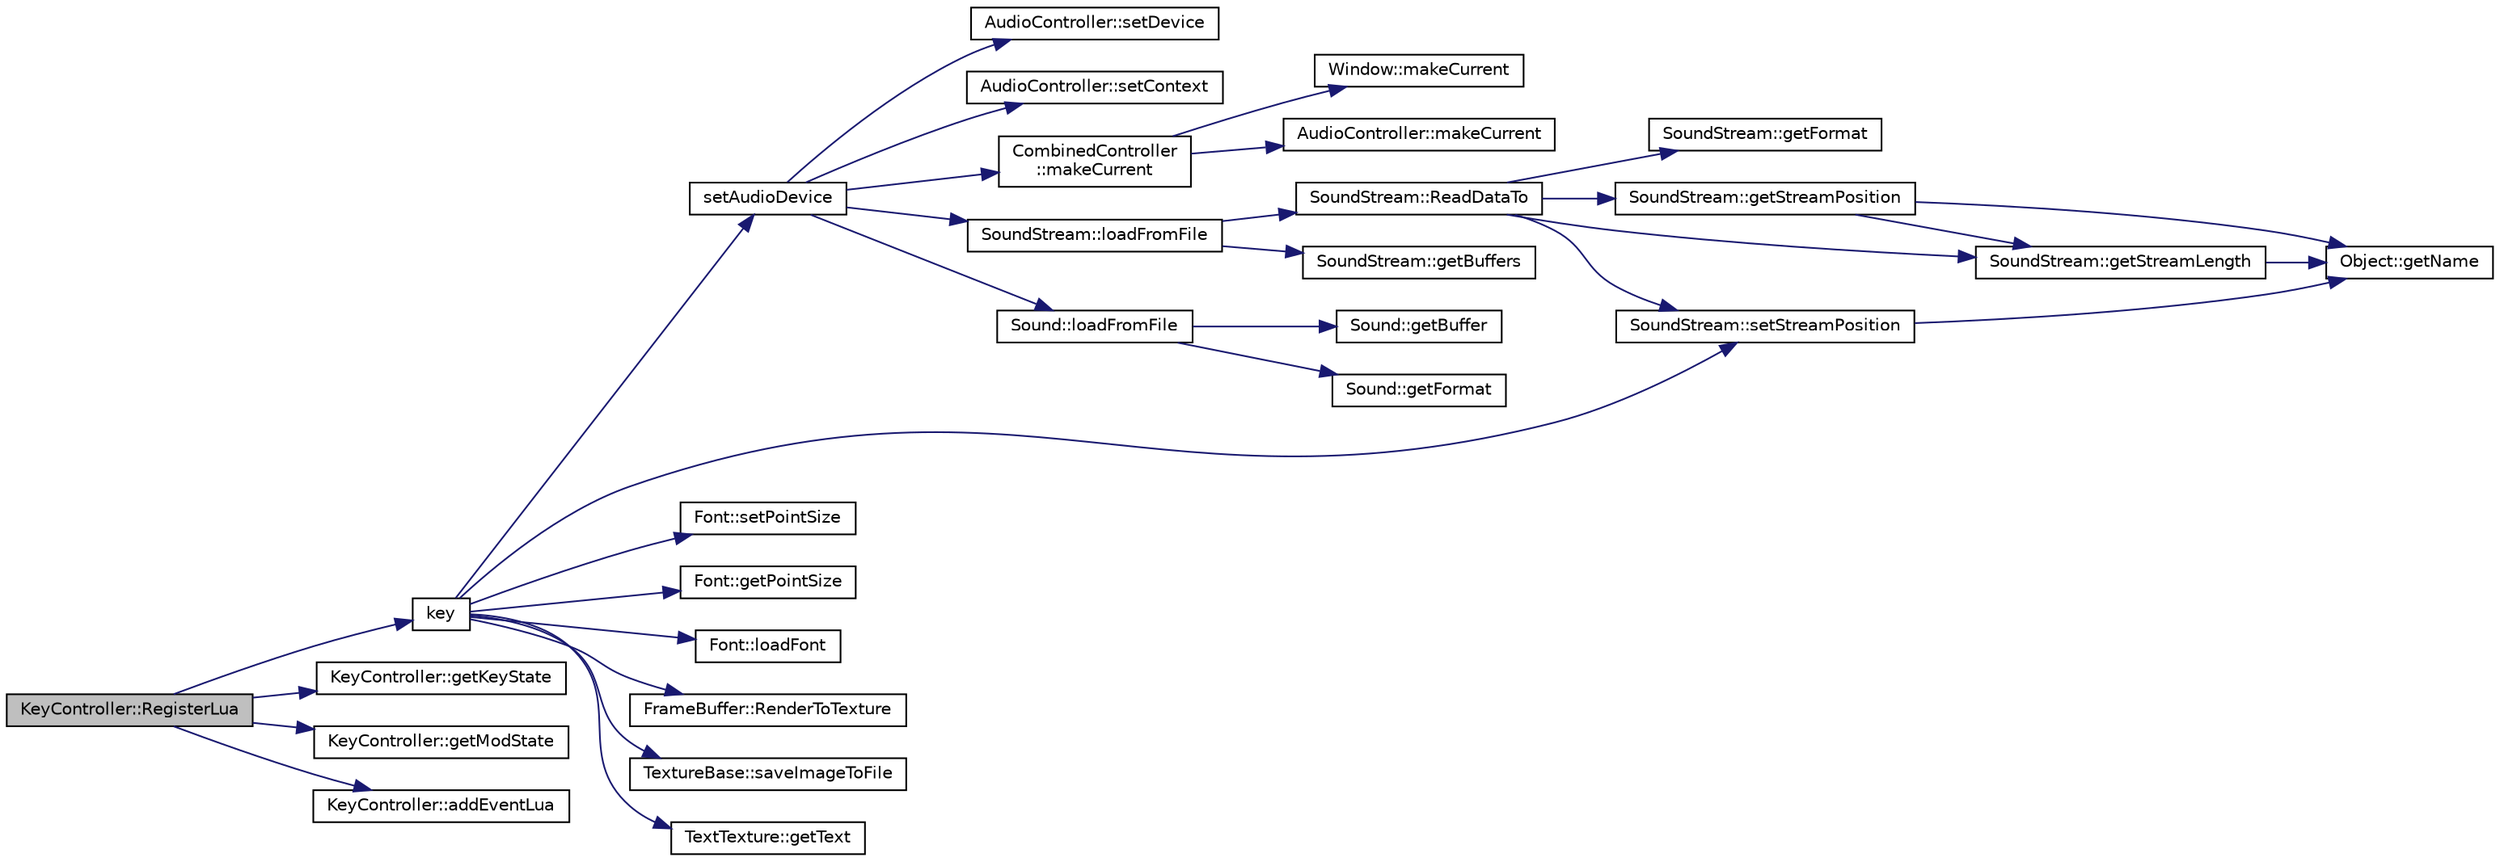 digraph "KeyController::RegisterLua"
{
  edge [fontname="Helvetica",fontsize="10",labelfontname="Helvetica",labelfontsize="10"];
  node [fontname="Helvetica",fontsize="10",shape=record];
  rankdir="LR";
  Node1 [label="KeyController::RegisterLua",height=0.2,width=0.4,color="black", fillcolor="grey75", style="filled", fontcolor="black"];
  Node1 -> Node2 [color="midnightblue",fontsize="10",style="solid",fontname="Helvetica"];
  Node2 [label="key",height=0.2,width=0.4,color="black", fillcolor="white", style="filled",URL="$tester_8cpp.html#a4c3d1027f5f76af445de9d9c655c5df3"];
  Node2 -> Node3 [color="midnightblue",fontsize="10",style="solid",fontname="Helvetica"];
  Node3 [label="setAudioDevice",height=0.2,width=0.4,color="black", fillcolor="white", style="filled",URL="$tester_8cpp.html#abf049fd532ad14e9aef227ad3ba503fb"];
  Node3 -> Node4 [color="midnightblue",fontsize="10",style="solid",fontname="Helvetica"];
  Node4 [label="AudioController::setDevice",height=0.2,width=0.4,color="black", fillcolor="white", style="filled",URL="$class_audio_controller.html#a3fe56306846110ced023635aea20c443"];
  Node3 -> Node5 [color="midnightblue",fontsize="10",style="solid",fontname="Helvetica"];
  Node5 [label="AudioController::setContext",height=0.2,width=0.4,color="black", fillcolor="white", style="filled",URL="$class_audio_controller.html#add5522e914ac24666ae1ab9dc207956e"];
  Node3 -> Node6 [color="midnightblue",fontsize="10",style="solid",fontname="Helvetica"];
  Node6 [label="CombinedController\l::makeCurrent",height=0.2,width=0.4,color="black", fillcolor="white", style="filled",URL="$class_combined_controller.html#a0e979bc606e11c58f8b6c91be0a5468d"];
  Node6 -> Node7 [color="midnightblue",fontsize="10",style="solid",fontname="Helvetica"];
  Node7 [label="Window::makeCurrent",height=0.2,width=0.4,color="black", fillcolor="white", style="filled",URL="$class_window.html#a1ebbfc7cd6e34ca3d70257305a97b525"];
  Node6 -> Node8 [color="midnightblue",fontsize="10",style="solid",fontname="Helvetica"];
  Node8 [label="AudioController::makeCurrent",height=0.2,width=0.4,color="black", fillcolor="white", style="filled",URL="$class_audio_controller.html#a20e7a785eee4ef10d075143fb4227d9f"];
  Node3 -> Node9 [color="midnightblue",fontsize="10",style="solid",fontname="Helvetica"];
  Node9 [label="SoundStream::loadFromFile",height=0.2,width=0.4,color="black", fillcolor="white", style="filled",URL="$class_sound_stream.html#a20bac98b056f2c44870f4a439ef27cb4"];
  Node9 -> Node10 [color="midnightblue",fontsize="10",style="solid",fontname="Helvetica"];
  Node10 [label="SoundStream::ReadDataTo",height=0.2,width=0.4,color="black", fillcolor="white", style="filled",URL="$class_sound_stream.html#acec57e48e10143535e12b4b470dacbd5"];
  Node10 -> Node11 [color="midnightblue",fontsize="10",style="solid",fontname="Helvetica"];
  Node11 [label="SoundStream::getFormat",height=0.2,width=0.4,color="black", fillcolor="white", style="filled",URL="$class_sound_stream.html#a0985fd2e6fd516bf890b48b4e97540dd"];
  Node10 -> Node12 [color="midnightblue",fontsize="10",style="solid",fontname="Helvetica"];
  Node12 [label="SoundStream::getStreamPosition",height=0.2,width=0.4,color="black", fillcolor="white", style="filled",URL="$class_sound_stream.html#a4bd02799d4be0b7d61d238851bc58225"];
  Node12 -> Node13 [color="midnightblue",fontsize="10",style="solid",fontname="Helvetica"];
  Node13 [label="Object::getName",height=0.2,width=0.4,color="black", fillcolor="white", style="filled",URL="$class_object.html#a6390f4fca865dc59e3442e9f0fb6bd5e"];
  Node12 -> Node14 [color="midnightblue",fontsize="10",style="solid",fontname="Helvetica"];
  Node14 [label="SoundStream::getStreamLength",height=0.2,width=0.4,color="black", fillcolor="white", style="filled",URL="$class_sound_stream.html#a75d70293c3bb6c53d6f52c52a3a0218d"];
  Node14 -> Node13 [color="midnightblue",fontsize="10",style="solid",fontname="Helvetica"];
  Node10 -> Node14 [color="midnightblue",fontsize="10",style="solid",fontname="Helvetica"];
  Node10 -> Node15 [color="midnightblue",fontsize="10",style="solid",fontname="Helvetica"];
  Node15 [label="SoundStream::setStreamPosition",height=0.2,width=0.4,color="black", fillcolor="white", style="filled",URL="$class_sound_stream.html#aec7ff290dcfdedc089f2131e6f8f8ab5"];
  Node15 -> Node13 [color="midnightblue",fontsize="10",style="solid",fontname="Helvetica"];
  Node9 -> Node16 [color="midnightblue",fontsize="10",style="solid",fontname="Helvetica"];
  Node16 [label="SoundStream::getBuffers",height=0.2,width=0.4,color="black", fillcolor="white", style="filled",URL="$class_sound_stream.html#afd0c2a6435611d9e9057e00b31301c02"];
  Node3 -> Node17 [color="midnightblue",fontsize="10",style="solid",fontname="Helvetica"];
  Node17 [label="Sound::loadFromFile",height=0.2,width=0.4,color="black", fillcolor="white", style="filled",URL="$class_sound.html#ae1d1f5f2c0b2e9c5f40f6aff57009f97"];
  Node17 -> Node18 [color="midnightblue",fontsize="10",style="solid",fontname="Helvetica"];
  Node18 [label="Sound::getBuffer",height=0.2,width=0.4,color="black", fillcolor="white", style="filled",URL="$class_sound.html#aa9fc932cd854b88c2b2cfefaeaf7641e"];
  Node17 -> Node19 [color="midnightblue",fontsize="10",style="solid",fontname="Helvetica"];
  Node19 [label="Sound::getFormat",height=0.2,width=0.4,color="black", fillcolor="white", style="filled",URL="$class_sound.html#a587e541f0db64379919ebe39df0c33d9"];
  Node2 -> Node15 [color="midnightblue",fontsize="10",style="solid",fontname="Helvetica"];
  Node2 -> Node20 [color="midnightblue",fontsize="10",style="solid",fontname="Helvetica"];
  Node20 [label="Font::setPointSize",height=0.2,width=0.4,color="black", fillcolor="white", style="filled",URL="$class_font.html#aa990c33e00417c230173302e0703ad36"];
  Node2 -> Node21 [color="midnightblue",fontsize="10",style="solid",fontname="Helvetica"];
  Node21 [label="Font::getPointSize",height=0.2,width=0.4,color="black", fillcolor="white", style="filled",URL="$class_font.html#ab09b0ba468fb95322bb6e5ab2394bde5"];
  Node2 -> Node22 [color="midnightblue",fontsize="10",style="solid",fontname="Helvetica"];
  Node22 [label="Font::loadFont",height=0.2,width=0.4,color="black", fillcolor="white", style="filled",URL="$class_font.html#a67a7c9dde92249393cbafb1e803611c2"];
  Node2 -> Node23 [color="midnightblue",fontsize="10",style="solid",fontname="Helvetica"];
  Node23 [label="FrameBuffer::RenderToTexture",height=0.2,width=0.4,color="black", fillcolor="white", style="filled",URL="$class_frame_buffer.html#a6610486fdc4f5ddbf35711e478fb6de4"];
  Node2 -> Node24 [color="midnightblue",fontsize="10",style="solid",fontname="Helvetica"];
  Node24 [label="TextureBase::saveImageToFile",height=0.2,width=0.4,color="black", fillcolor="white", style="filled",URL="$class_texture_base.html#a9d017a33fe9d620486c10086bbfd3b09"];
  Node2 -> Node25 [color="midnightblue",fontsize="10",style="solid",fontname="Helvetica"];
  Node25 [label="TextTexture::getText",height=0.2,width=0.4,color="black", fillcolor="white", style="filled",URL="$class_text_texture.html#a45fb63e1bf164480d346cc58ecab4738"];
  Node1 -> Node26 [color="midnightblue",fontsize="10",style="solid",fontname="Helvetica"];
  Node26 [label="KeyController::getKeyState",height=0.2,width=0.4,color="black", fillcolor="white", style="filled",URL="$class_key_controller.html#aff7b725fc8c1506b8707fc954c7211c9"];
  Node1 -> Node27 [color="midnightblue",fontsize="10",style="solid",fontname="Helvetica"];
  Node27 [label="KeyController::getModState",height=0.2,width=0.4,color="black", fillcolor="white", style="filled",URL="$class_key_controller.html#a4295d002b5254d4a3611275ece045788"];
  Node1 -> Node28 [color="midnightblue",fontsize="10",style="solid",fontname="Helvetica"];
  Node28 [label="KeyController::addEventLua",height=0.2,width=0.4,color="black", fillcolor="white", style="filled",URL="$class_key_controller.html#a0abae1a02ec2831a921c4f412574e391"];
}
